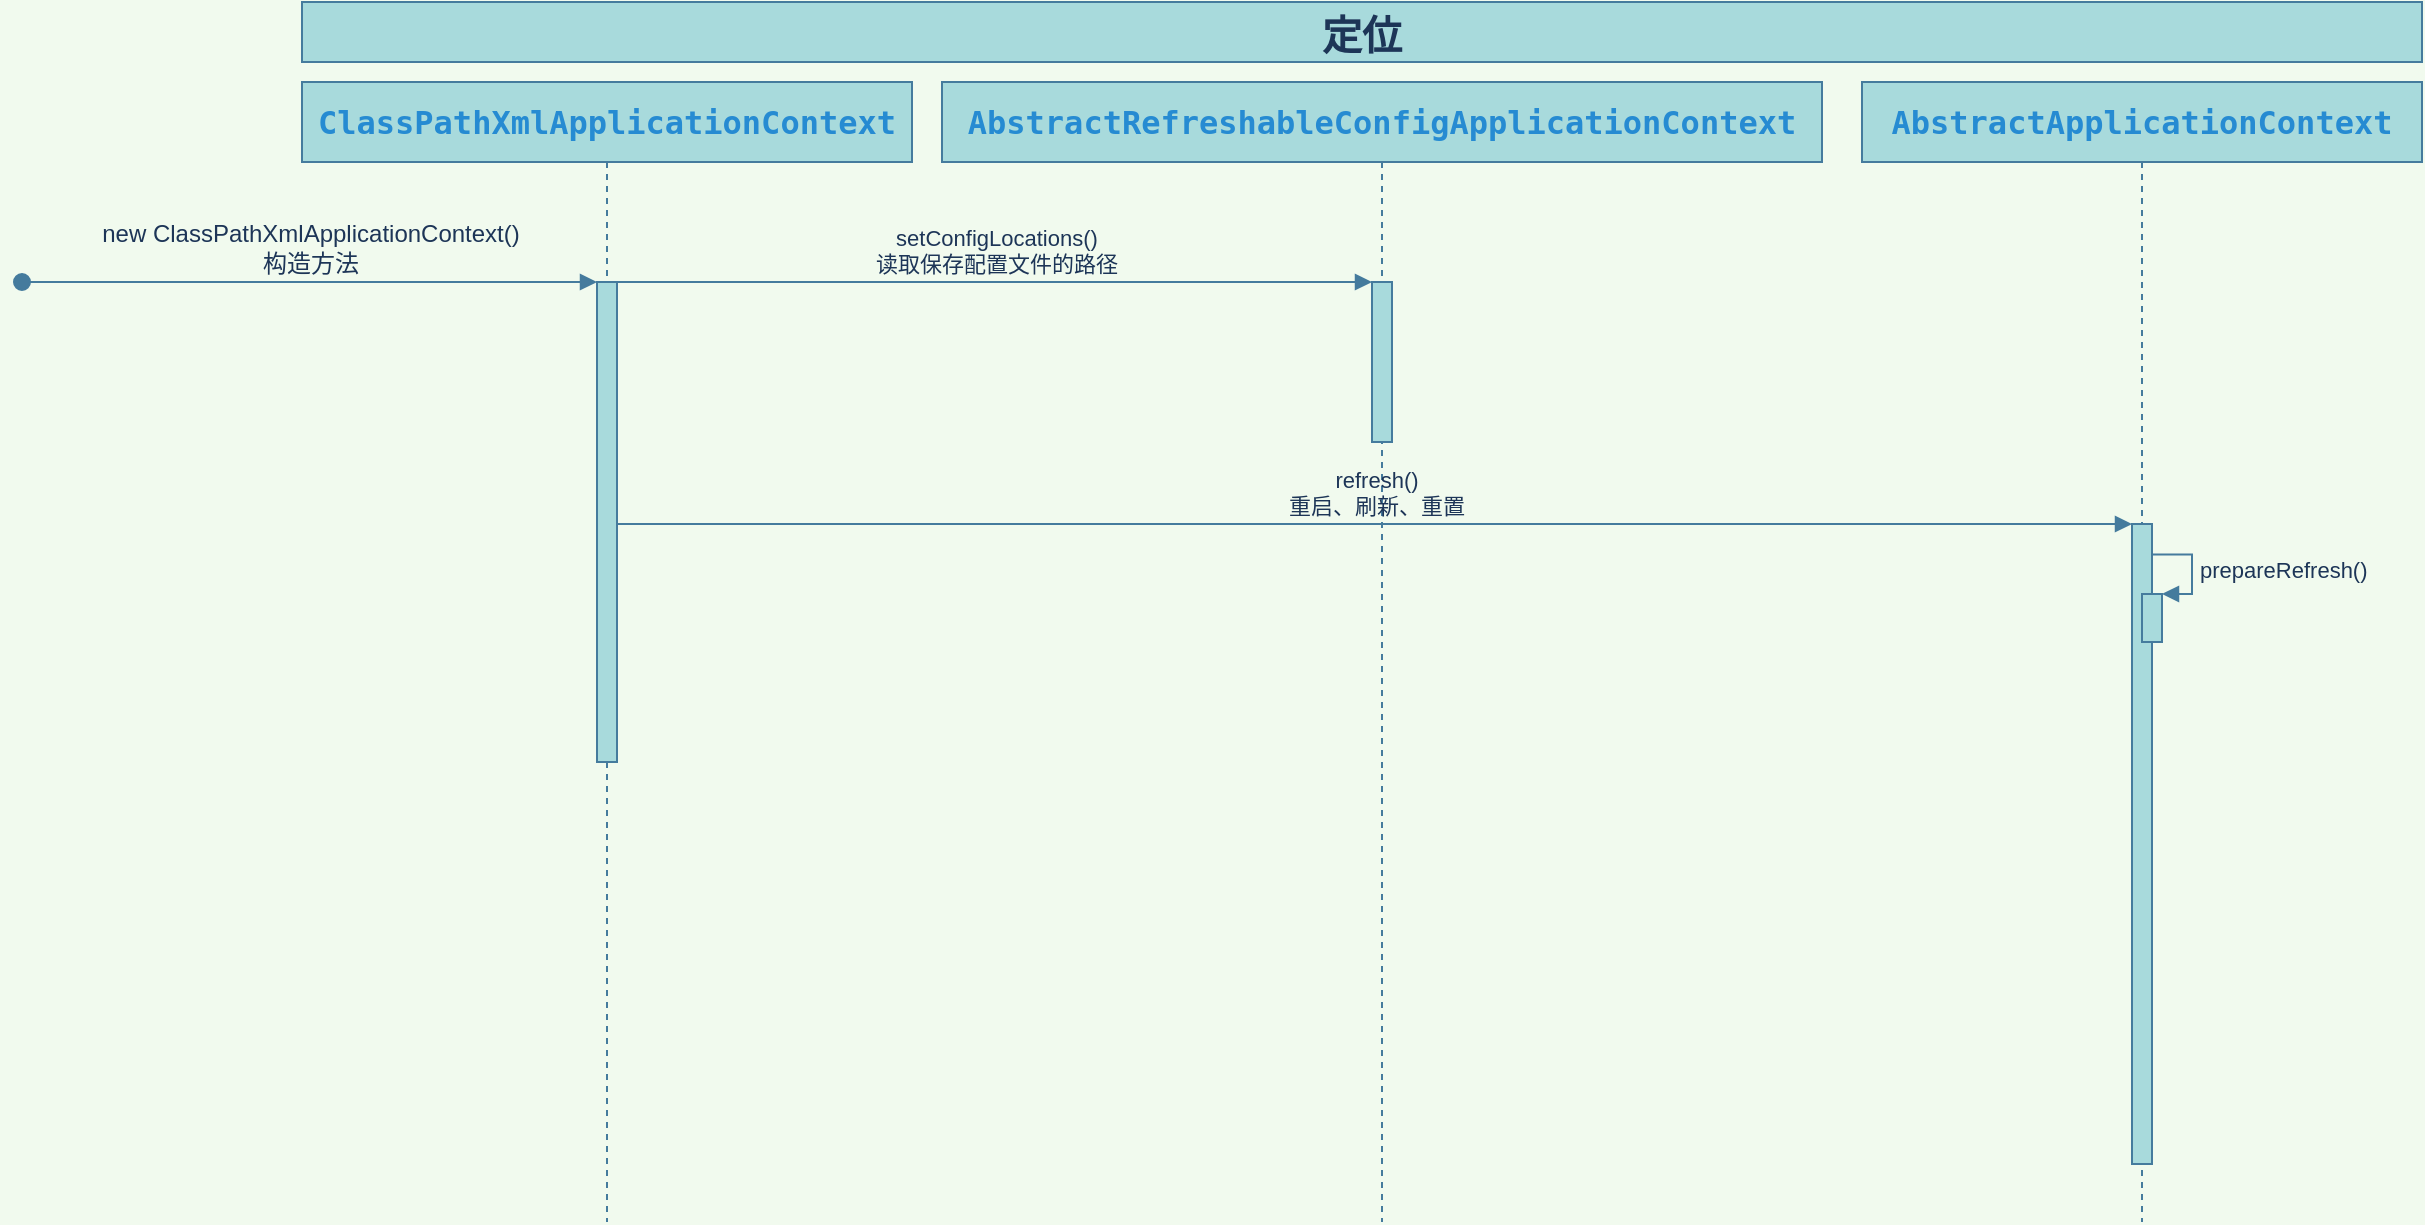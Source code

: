 <mxfile version="13.9.9" type="device"><diagram id="kgpKYQtTHZ0yAKxKKP6v" name="Page-1"><mxGraphModel dx="3472" dy="864" grid="1" gridSize="20" guides="1" tooltips="1" connect="1" arrows="1" fold="1" page="1" pageScale="1" pageWidth="1600" pageHeight="900" background="#F1FAEE" math="1" shadow="0"><root><mxCell id="0"/><mxCell id="1" parent="0"/><mxCell id="2B8Zg03DieK6MF0PZgz--5" value="&lt;font style=&quot;font-size: 12px&quot;&gt;new ClassPathXmlApplicationContext()&lt;br&gt;构造方法&lt;br&gt;&lt;/font&gt;" style="html=1;verticalAlign=bottom;startArrow=oval;endArrow=block;startSize=8;strokeColor=#457B9D;fillColor=#A8DADC;fontColor=#1D3557;labelBackgroundColor=#F1FAEE;" parent="1" target="2B8Zg03DieK6MF0PZgz--4" edge="1"><mxGeometry relative="1" as="geometry"><mxPoint x="-100" y="160" as="sourcePoint"/></mxGeometry></mxCell><mxCell id="2B8Zg03DieK6MF0PZgz--6" value="&lt;pre style=&quot;color: rgb(72 , 157 , 174) ; font-family: &amp;#34;fira code&amp;#34; , monospace&quot;&gt;&lt;span style=&quot;color: rgb(38 , 139 , 210) ; font-weight: bold&quot;&gt;&lt;font style=&quot;font-size: 16px&quot;&gt;ClassPathXmlApplicationContext&lt;/font&gt;&lt;/span&gt;&lt;/pre&gt;" style="shape=umlLifeline;perimeter=lifelinePerimeter;whiteSpace=wrap;html=1;container=1;collapsible=0;recursiveResize=0;outlineConnect=0;sketch=0;strokeColor=#457B9D;fillColor=#A8DADC;fontColor=#1D3557;labelBackgroundColor=none;" parent="1" vertex="1"><mxGeometry x="40" y="60" width="305" height="570" as="geometry"/></mxCell><mxCell id="2B8Zg03DieK6MF0PZgz--4" value="" style="html=1;points=[];perimeter=orthogonalPerimeter;strokeColor=#457B9D;fillColor=#A8DADC;fontColor=#1D3557;" parent="2B8Zg03DieK6MF0PZgz--6" vertex="1"><mxGeometry x="147.5" y="100" width="10" height="240" as="geometry"/></mxCell><mxCell id="2B8Zg03DieK6MF0PZgz--11" value="&lt;pre style=&quot;color: rgb(72 , 157 , 174) ; font-family: &amp;quot;fira code&amp;quot; , monospace&quot;&gt;&lt;pre style=&quot;font-family: &amp;quot;fira code&amp;quot;, monospace; font-size: 12pt;&quot;&gt;&lt;span style=&quot;color: #268bd2 ; font-weight: bold&quot;&gt;AbstractRefreshableConfigApplicationContext&lt;/span&gt;&lt;/pre&gt;&lt;/pre&gt;" style="shape=umlLifeline;perimeter=lifelinePerimeter;whiteSpace=wrap;html=1;container=1;collapsible=0;recursiveResize=0;outlineConnect=0;sketch=0;strokeColor=#457B9D;fillColor=#A8DADC;fontColor=#1D3557;labelBackgroundColor=none;" parent="1" vertex="1"><mxGeometry x="360" y="60" width="440" height="570" as="geometry"/></mxCell><mxCell id="2B8Zg03DieK6MF0PZgz--13" value="" style="html=1;points=[];perimeter=orthogonalPerimeter;labelBackgroundColor=none;sketch=0;strokeColor=#457B9D;fillColor=#A8DADC;fontColor=#1D3557;" parent="2B8Zg03DieK6MF0PZgz--11" vertex="1"><mxGeometry x="215" y="100" width="10" height="80" as="geometry"/></mxCell><mxCell id="2B8Zg03DieK6MF0PZgz--14" value="setConfigLocations()&lt;br&gt;读取保存配置文件的路径" style="html=1;verticalAlign=bottom;endArrow=block;entryX=0;entryY=0;strokeColor=#457B9D;fillColor=#A8DADC;fontColor=#1D3557;labelBackgroundColor=none;" parent="1" source="2B8Zg03DieK6MF0PZgz--4" target="2B8Zg03DieK6MF0PZgz--13" edge="1"><mxGeometry relative="1" as="geometry"><mxPoint x="193" y="160" as="sourcePoint"/></mxGeometry></mxCell><mxCell id="2B8Zg03DieK6MF0PZgz--20" value="&lt;pre style=&quot;color: rgb(72 , 157 , 174) ; font-family: &amp;quot;fira code&amp;quot; , monospace&quot;&gt;&lt;pre style=&quot;font-family: &amp;quot;fira code&amp;quot; , monospace ; font-size: 12pt&quot;&gt;&lt;pre style=&quot;font-family: &amp;quot;fira code&amp;quot;, monospace; font-size: 12pt;&quot;&gt;&lt;span style=&quot;color: #268bd2 ; font-weight: bold&quot;&gt;AbstractApplicationContext&lt;/span&gt;&lt;/pre&gt;&lt;/pre&gt;&lt;/pre&gt;" style="shape=umlLifeline;perimeter=lifelinePerimeter;whiteSpace=wrap;html=1;container=1;collapsible=0;recursiveResize=0;outlineConnect=0;sketch=0;strokeColor=#457B9D;fillColor=#A8DADC;fontColor=#1D3557;labelBackgroundColor=none;" parent="1" vertex="1"><mxGeometry x="820" y="60" width="280" height="570" as="geometry"/></mxCell><mxCell id="2B8Zg03DieK6MF0PZgz--23" value="" style="html=1;points=[];perimeter=orthogonalPerimeter;labelBackgroundColor=none;sketch=0;strokeColor=#457B9D;fillColor=#A8DADC;fontColor=#1D3557;" parent="2B8Zg03DieK6MF0PZgz--20" vertex="1"><mxGeometry x="135" y="221" width="10" height="320" as="geometry"/></mxCell><mxCell id="2B8Zg03DieK6MF0PZgz--30" value="" style="html=1;points=[];perimeter=orthogonalPerimeter;sketch=0;strokeColor=#457B9D;fillColor=#A8DADC;fontColor=#1D3557;" parent="2B8Zg03DieK6MF0PZgz--20" vertex="1"><mxGeometry x="140" y="256" width="10" height="24" as="geometry"/></mxCell><mxCell id="2B8Zg03DieK6MF0PZgz--31" value="prepareRefresh()" style="edgeStyle=orthogonalEdgeStyle;align=left;spacingLeft=2;endArrow=block;rounded=0;entryX=1;entryY=0;strokeColor=#457B9D;fillColor=#A8DADC;fontColor=#1D3557;labelBackgroundColor=none;labelBorderColor=none;exitX=1;exitY=0.23;exitDx=0;exitDy=0;exitPerimeter=0;" parent="2B8Zg03DieK6MF0PZgz--20" target="2B8Zg03DieK6MF0PZgz--30" edge="1"><mxGeometry relative="1" as="geometry"><mxPoint x="145" y="236.2" as="sourcePoint"/><Array as="points"><mxPoint x="165" y="236"/><mxPoint x="165" y="256"/></Array></mxGeometry></mxCell><mxCell id="2B8Zg03DieK6MF0PZgz--24" value="refresh()&lt;br&gt;重启、刷新、重置" style="html=1;verticalAlign=bottom;endArrow=block;entryX=0;entryY=0;labelBackgroundColor=none;strokeColor=#457B9D;fillColor=#A8DADC;fontColor=#1D3557;" parent="1" target="2B8Zg03DieK6MF0PZgz--23" edge="1"><mxGeometry relative="1" as="geometry"><mxPoint x="197.5" y="281.0" as="sourcePoint"/></mxGeometry></mxCell><mxCell id="2B8Zg03DieK6MF0PZgz--40" value="定位" style="fontStyle=1;sketch=0;strokeColor=#457B9D;fillColor=#A8DADC;fontColor=#1D3557;fontSize=20;" parent="1" vertex="1"><mxGeometry x="40" y="20" width="1060" height="30" as="geometry"/></mxCell></root></mxGraphModel></diagram></mxfile>